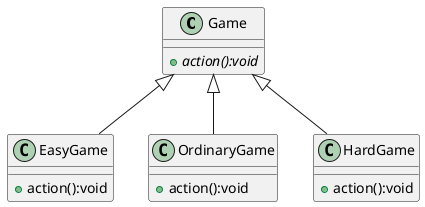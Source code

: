 @startuml
'https://plantuml.com/class-diagram

class Game
{
+{abstract} action():void
}
class EasyGame extends Game
{
+action():void
}
class OrdinaryGame extends Game
{
+action():void
}
class HardGame extends Game
{
+action():void
}


@enduml